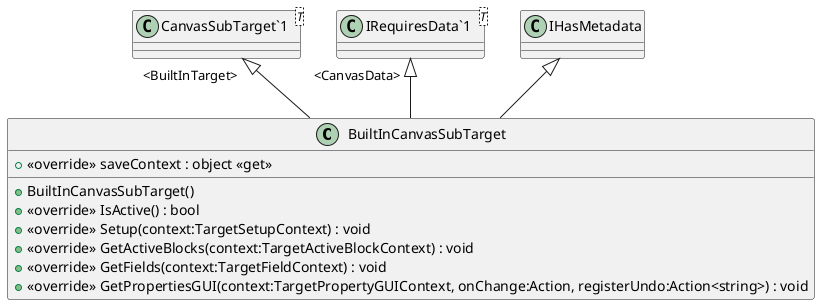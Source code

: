 @startuml
class BuiltInCanvasSubTarget {
    + BuiltInCanvasSubTarget()
    + <<override>> saveContext : object <<get>>
    + <<override>> IsActive() : bool
    + <<override>> Setup(context:TargetSetupContext) : void
    + <<override>> GetActiveBlocks(context:TargetActiveBlockContext) : void
    + <<override>> GetFields(context:TargetFieldContext) : void
    + <<override>> GetPropertiesGUI(context:TargetPropertyGUIContext, onChange:Action, registerUndo:Action<string>) : void
}
class "CanvasSubTarget`1"<T> {
}
class "IRequiresData`1"<T> {
}
"CanvasSubTarget`1" "<BuiltInTarget>" <|-- BuiltInCanvasSubTarget
"IRequiresData`1" "<CanvasData>" <|-- BuiltInCanvasSubTarget
IHasMetadata <|-- BuiltInCanvasSubTarget
@enduml
